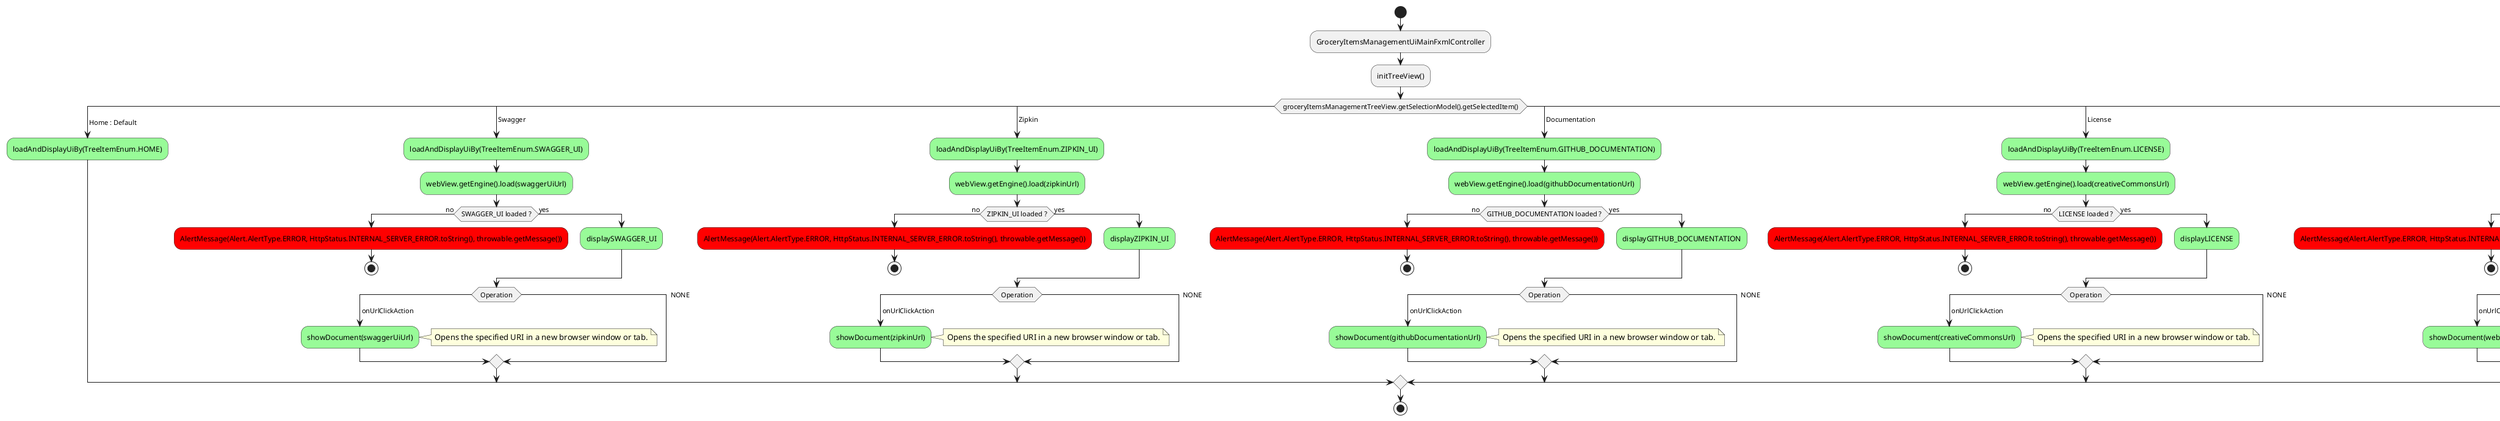 @startuml
'https://plantuml.com/activity-diagram-beta

start

:GroceryItemsManagementUiMainFxmlController;

:initTreeView();

switch ( groceryItemsManagementTreeView.getSelectionModel().getSelectedItem() )
        case ( Home : Default )
            #palegreen:loadAndDisplayUiBy(TreeItemEnum.HOME);
        case ( Swagger )
            #palegreen:loadAndDisplayUiBy(TreeItemEnum.SWAGGER_UI);
            #palegreen:webView.getEngine().load(swaggerUiUrl);
            if(SWAGGER_UI loaded ?) then (no)
                #red:AlertMessage(Alert.AlertType.ERROR, HttpStatus.INTERNAL_SERVER_ERROR.toString(), throwable.getMessage());
                stop
            else (yes)
            #palegreen:displaySWAGGER_UI;
            endif
            switch ( Operation )
                case ( onUrlClickAction )
                    #palegreen:showDocument(swaggerUiUrl);
                     note right: Opens the specified URI in a new browser window or tab.
                case ( NONE )
            endswitch
        case ( Zipkin )
            #palegreen:loadAndDisplayUiBy(TreeItemEnum.ZIPKIN_UI);
            #palegreen:webView.getEngine().load(zipkinUrl);
             if(ZIPKIN_UI loaded ?) then (no)
                #red:AlertMessage(Alert.AlertType.ERROR, HttpStatus.INTERNAL_SERVER_ERROR.toString(), throwable.getMessage());
                stop
             else (yes)
                #palegreen:displayZIPKIN_UI;
             endif
             switch ( Operation )
                case ( onUrlClickAction )
                   #palegreen:showDocument(zipkinUrl);
                   note right: Opens the specified URI in a new browser window or tab.
                case ( NONE )
             endswitch
        case ( Documentation )
            #palegreen:loadAndDisplayUiBy(TreeItemEnum.GITHUB_DOCUMENTATION);
            #palegreen:webView.getEngine().load(githubDocumentationUrl);
             if(GITHUB_DOCUMENTATION loaded ?) then (no)
                #red:AlertMessage(Alert.AlertType.ERROR, HttpStatus.INTERNAL_SERVER_ERROR.toString(), throwable.getMessage());
                stop
             else (yes)
                #palegreen:displayGITHUB_DOCUMENTATION;
             endif
             switch ( Operation )
                case ( onUrlClickAction )
                   #palegreen:showDocument(githubDocumentationUrl);
                   note right: Opens the specified URI in a new browser window or tab.
                case ( NONE )
             endswitch
        case ( License )
            #palegreen:loadAndDisplayUiBy(TreeItemEnum.LICENSE);
            #palegreen:webView.getEngine().load(creativeCommonsUrl);
             if(LICENSE loaded ?) then (no)
                #red:AlertMessage(Alert.AlertType.ERROR, HttpStatus.INTERNAL_SERVER_ERROR.toString(), throwable.getMessage());
                stop
             else (yes)
                #palegreen:displayLICENSE;
             endif
             switch ( Operation )
                case ( onUrlClickAction )
                   #palegreen:showDocument(creativeCommonsUrl);
                   note right: Opens the specified URI in a new browser window or tab.
                case ( NONE )
             endswitch
        case ( About Me )
            #palegreen:loadAndDisplayUiBy(TreeItemEnum.ABOUT_ME);
            #palegreen:webView.getEngine().load(websiteUrl);
             if(BOUT_ME loaded ?) then (no)
                #red:AlertMessage(Alert.AlertType.ERROR, HttpStatus.INTERNAL_SERVER_ERROR.toString(), throwable.getMessage());
                stop
             else (yes)
                #palegreen:displayBOUT_ME;
             endif
             switch ( Operation )
                case ( onUrlClickAction )
                   #palegreen:showDocument(websiteUrl);
                   note right: Opens the specified URI in a new browser window or tab.
                case ( NONE )
             endswitch
endswitch

stop

@enduml
